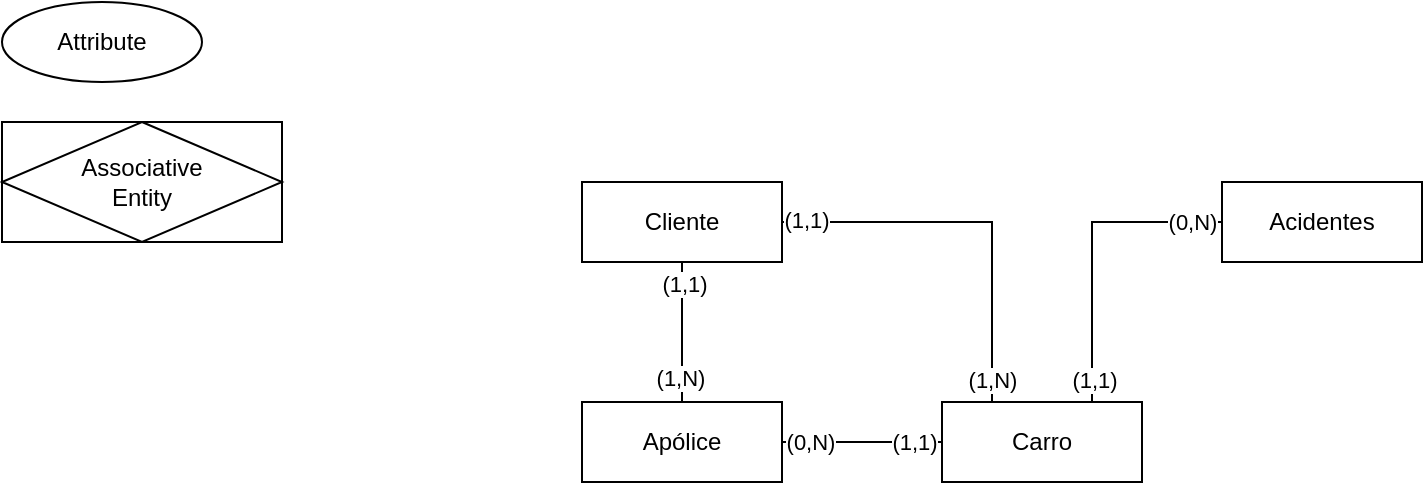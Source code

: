 <mxfile version="15.5.6" type="github">
  <diagram id="70E2S9sxuHQzDW2P-FZV" name="Page-1">
    <mxGraphModel dx="496" dy="283" grid="1" gridSize="10" guides="1" tooltips="1" connect="1" arrows="1" fold="1" page="1" pageScale="1" pageWidth="1169" pageHeight="827" math="0" shadow="0">
      <root>
        <mxCell id="0" />
        <mxCell id="1" parent="0" />
        <mxCell id="qaxNMComh1ngWyjnlw_U-7" style="edgeStyle=orthogonalEdgeStyle;rounded=0;orthogonalLoop=1;jettySize=auto;html=1;exitX=0.5;exitY=1;exitDx=0;exitDy=0;entryX=0.5;entryY=0;entryDx=0;entryDy=0;endArrow=none;endFill=0;" edge="1" parent="1" source="qaxNMComh1ngWyjnlw_U-1" target="qaxNMComh1ngWyjnlw_U-4">
          <mxGeometry relative="1" as="geometry" />
        </mxCell>
        <mxCell id="qaxNMComh1ngWyjnlw_U-8" value="(1,1)" style="edgeLabel;html=1;align=center;verticalAlign=middle;resizable=0;points=[];" vertex="1" connectable="0" parent="qaxNMComh1ngWyjnlw_U-7">
          <mxGeometry x="-0.704" y="1" relative="1" as="geometry">
            <mxPoint as="offset" />
          </mxGeometry>
        </mxCell>
        <mxCell id="qaxNMComh1ngWyjnlw_U-9" value="(1,N)" style="edgeLabel;html=1;align=center;verticalAlign=middle;resizable=0;points=[];" vertex="1" connectable="0" parent="qaxNMComh1ngWyjnlw_U-7">
          <mxGeometry x="0.654" y="-1" relative="1" as="geometry">
            <mxPoint as="offset" />
          </mxGeometry>
        </mxCell>
        <mxCell id="qaxNMComh1ngWyjnlw_U-1" value="Cliente" style="whiteSpace=wrap;html=1;align=center;" vertex="1" parent="1">
          <mxGeometry x="310" y="330" width="100" height="40" as="geometry" />
        </mxCell>
        <mxCell id="qaxNMComh1ngWyjnlw_U-2" value="Attribute" style="ellipse;whiteSpace=wrap;html=1;align=center;" vertex="1" parent="1">
          <mxGeometry x="20" y="240" width="100" height="40" as="geometry" />
        </mxCell>
        <mxCell id="qaxNMComh1ngWyjnlw_U-3" value="Associative&#xa;Entity" style="shape=associativeEntity;whiteSpace=wrap;html=1;align=center;" vertex="1" parent="1">
          <mxGeometry x="20" y="300" width="140" height="60" as="geometry" />
        </mxCell>
        <mxCell id="qaxNMComh1ngWyjnlw_U-12" value="" style="edgeStyle=orthogonalEdgeStyle;rounded=0;orthogonalLoop=1;jettySize=auto;html=1;endArrow=none;endFill=0;" edge="1" parent="1" source="qaxNMComh1ngWyjnlw_U-4" target="qaxNMComh1ngWyjnlw_U-5">
          <mxGeometry relative="1" as="geometry" />
        </mxCell>
        <mxCell id="qaxNMComh1ngWyjnlw_U-4" value="Apólice" style="whiteSpace=wrap;html=1;align=center;" vertex="1" parent="1">
          <mxGeometry x="310" y="440" width="100" height="40" as="geometry" />
        </mxCell>
        <mxCell id="qaxNMComh1ngWyjnlw_U-10" style="edgeStyle=orthogonalEdgeStyle;rounded=0;orthogonalLoop=1;jettySize=auto;html=1;exitX=0;exitY=0.5;exitDx=0;exitDy=0;entryX=1;entryY=0.5;entryDx=0;entryDy=0;endArrow=none;endFill=0;" edge="1" parent="1" source="qaxNMComh1ngWyjnlw_U-5" target="qaxNMComh1ngWyjnlw_U-4">
          <mxGeometry relative="1" as="geometry">
            <Array as="points">
              <mxPoint x="420" y="460" />
              <mxPoint x="420" y="460" />
            </Array>
          </mxGeometry>
        </mxCell>
        <mxCell id="qaxNMComh1ngWyjnlw_U-11" value="(0,N)" style="edgeLabel;html=1;align=center;verticalAlign=middle;resizable=0;points=[];" vertex="1" connectable="0" parent="qaxNMComh1ngWyjnlw_U-10">
          <mxGeometry x="0.813" relative="1" as="geometry">
            <mxPoint x="6" as="offset" />
          </mxGeometry>
        </mxCell>
        <mxCell id="qaxNMComh1ngWyjnlw_U-13" value="(1,1)" style="edgeLabel;html=1;align=center;verticalAlign=middle;resizable=0;points=[];" vertex="1" connectable="0" parent="qaxNMComh1ngWyjnlw_U-10">
          <mxGeometry x="-0.651" relative="1" as="geometry">
            <mxPoint as="offset" />
          </mxGeometry>
        </mxCell>
        <mxCell id="qaxNMComh1ngWyjnlw_U-14" style="edgeStyle=orthogonalEdgeStyle;rounded=0;orthogonalLoop=1;jettySize=auto;html=1;exitX=0.25;exitY=0;exitDx=0;exitDy=0;entryX=1;entryY=0.5;entryDx=0;entryDy=0;endArrow=none;endFill=0;" edge="1" parent="1" source="qaxNMComh1ngWyjnlw_U-5" target="qaxNMComh1ngWyjnlw_U-1">
          <mxGeometry relative="1" as="geometry">
            <Array as="points">
              <mxPoint x="515" y="350" />
            </Array>
          </mxGeometry>
        </mxCell>
        <mxCell id="qaxNMComh1ngWyjnlw_U-15" value="(1,1)" style="edgeLabel;html=1;align=center;verticalAlign=middle;resizable=0;points=[];" vertex="1" connectable="0" parent="qaxNMComh1ngWyjnlw_U-14">
          <mxGeometry x="0.876" y="-1" relative="1" as="geometry">
            <mxPoint as="offset" />
          </mxGeometry>
        </mxCell>
        <mxCell id="qaxNMComh1ngWyjnlw_U-16" value="(1,N)" style="edgeLabel;html=1;align=center;verticalAlign=middle;resizable=0;points=[];" vertex="1" connectable="0" parent="qaxNMComh1ngWyjnlw_U-14">
          <mxGeometry x="-0.889" relative="1" as="geometry">
            <mxPoint as="offset" />
          </mxGeometry>
        </mxCell>
        <mxCell id="qaxNMComh1ngWyjnlw_U-18" style="edgeStyle=orthogonalEdgeStyle;rounded=0;orthogonalLoop=1;jettySize=auto;html=1;exitX=0.75;exitY=0;exitDx=0;exitDy=0;entryX=0;entryY=0.5;entryDx=0;entryDy=0;endArrow=none;endFill=0;" edge="1" parent="1" source="qaxNMComh1ngWyjnlw_U-5" target="qaxNMComh1ngWyjnlw_U-6">
          <mxGeometry relative="1" as="geometry" />
        </mxCell>
        <mxCell id="qaxNMComh1ngWyjnlw_U-21" value="(1,1)" style="edgeLabel;html=1;align=center;verticalAlign=middle;resizable=0;points=[];" vertex="1" connectable="0" parent="qaxNMComh1ngWyjnlw_U-18">
          <mxGeometry x="-0.851" y="-1" relative="1" as="geometry">
            <mxPoint as="offset" />
          </mxGeometry>
        </mxCell>
        <mxCell id="qaxNMComh1ngWyjnlw_U-22" value="(0,N)" style="edgeLabel;html=1;align=center;verticalAlign=middle;resizable=0;points=[];" vertex="1" connectable="0" parent="qaxNMComh1ngWyjnlw_U-18">
          <mxGeometry x="0.878" relative="1" as="geometry">
            <mxPoint x="-6" as="offset" />
          </mxGeometry>
        </mxCell>
        <mxCell id="qaxNMComh1ngWyjnlw_U-5" value="Carro" style="whiteSpace=wrap;html=1;align=center;" vertex="1" parent="1">
          <mxGeometry x="490" y="440" width="100" height="40" as="geometry" />
        </mxCell>
        <mxCell id="qaxNMComh1ngWyjnlw_U-6" value="Acidentes" style="whiteSpace=wrap;html=1;align=center;" vertex="1" parent="1">
          <mxGeometry x="630" y="330" width="100" height="40" as="geometry" />
        </mxCell>
      </root>
    </mxGraphModel>
  </diagram>
</mxfile>
